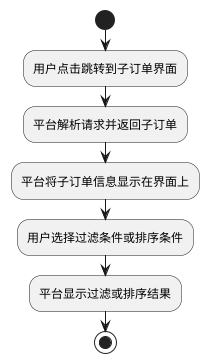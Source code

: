 @startuml
''' Layout
start
:用户点击跳转到子订单界面;
:平台解析请求并返回子订单;
:平台将子订单信息显示在界面上;
:用户选择过滤条件或排序条件;
:平台显示过滤或排序结果;
stop
@enduml